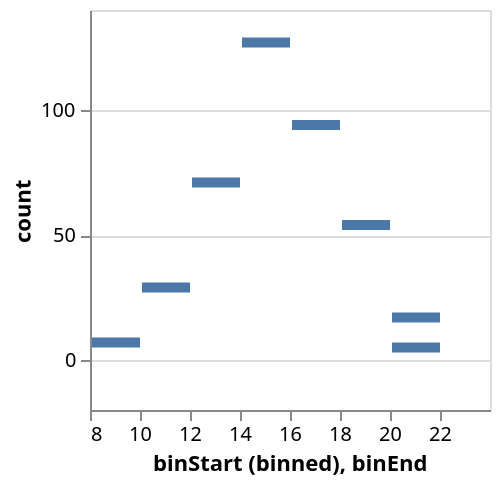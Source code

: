 {
  "$schema": "https://vega.github.io/schema/vega-lite/v5.json",
  "data": {
    "values": [
      {
        "binEnd": 10,
        "binStart": 8,
        "count": 7
      },
      {
        "binEnd": 12,
        "binStart": 10,
        "count": 29
      },
      {
        "binEnd": 14,
        "binStart": 12,
        "count": 71
      },
      {
        "binEnd": 16,
        "binStart": 14,
        "count": 127
      },
      {
        "binEnd": 18,
        "binStart": 16,
        "count": 94
      },
      {
        "binEnd": 20,
        "binStart": 18,
        "count": 54
      },
      {
        "binEnd": 22,
        "binStart": 20,
        "count": 17
      },
      {
        "binEnd": 24,
        "binStart": 22,
        "count": 5
      }
    ]
  },
  "encoding": {
    "x": {
      "bin": {
        "step": 2
      },
      "field": "binStart",
      "type": "quantitative"
    },
    "x2": {
      "field": "binEnd"
    },
    "y": {
      "field": "count",
      "type": "quantitative"
    }
  },
  "mark": "bar"
}